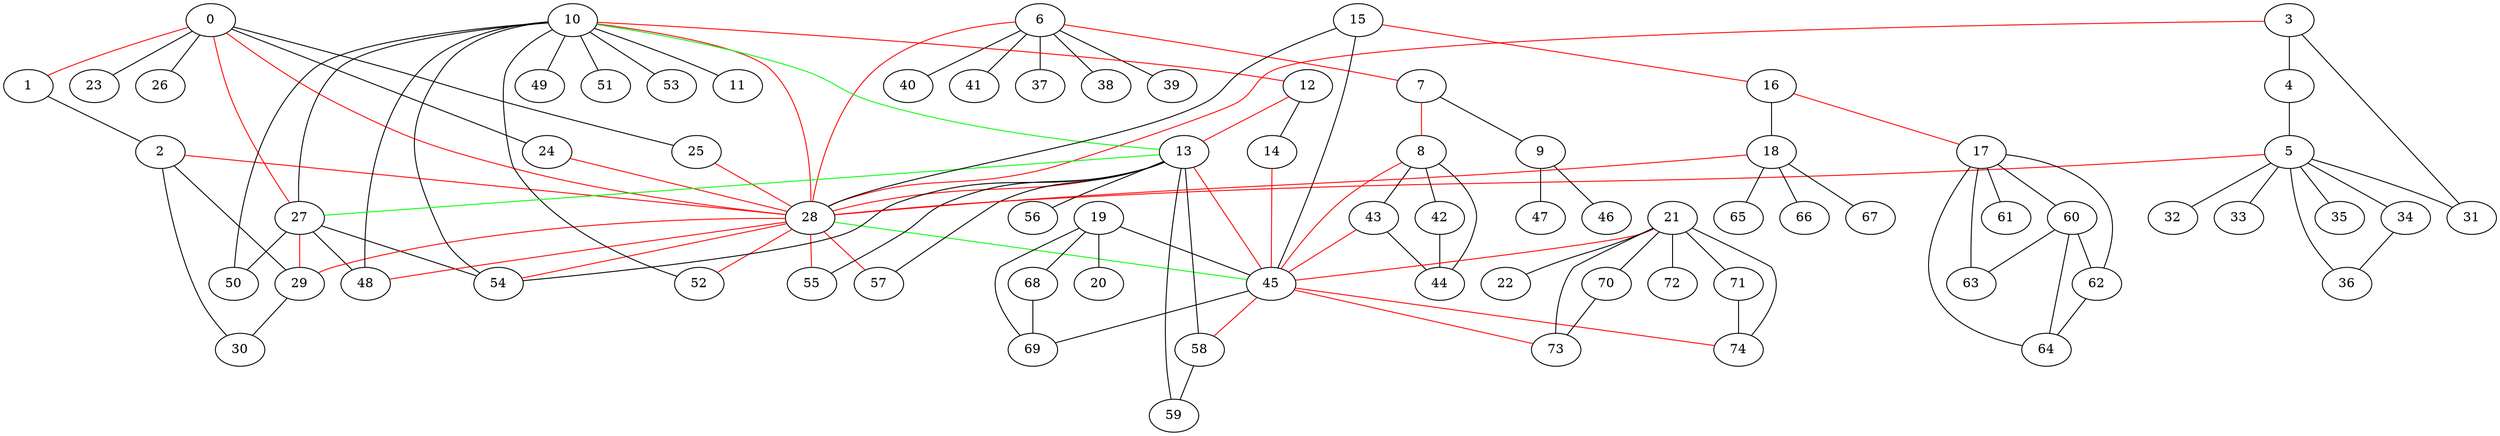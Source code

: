 graph {
	0 -- 1 [color=red]
	0 -- 23
	0 -- 24
	0 -- 25
	0 -- 26
	0 -- 27 [color=red]
	0 -- 28 [color=red]
	1 -- 2
	2 -- 28 [color=red]
	2 -- 29
	2 -- 30
	3 -- 4
	3 -- 28 [color=red]
	3 -- 31
	4 -- 5
	5 -- 28 [color=red]
	5 -- 31
	5 -- 32
	5 -- 33
	5 -- 34
	5 -- 35
	5 -- 36
	6 -- 7 [color=red]
	6 -- 28 [color=red]
	6 -- 37
	6 -- 38
	6 -- 39
	6 -- 40
	6 -- 41
	7 -- 8 [color=red]
	7 -- 9
	8 -- 42
	8 -- 43
	8 -- 44
	8 -- 45 [color=red]
	9 -- 46
	9 -- 47
	10 -- 11
	10 -- 12 [color=red]
	10 -- 27
	10 -- 28 [color=red]
	10 -- 48
	10 -- 49
	10 -- 50
	10 -- 51
	10 -- 52
	10 -- 53
	10 -- 54
	12 -- 13 [color=red]
	12 -- 14
	13 -- 28 [color=red]
	13 -- 45 [color=red]
	13 -- 54
	13 -- 55
	13 -- 56
	13 -- 57
	13 -- 58
	13 -- 59
	14 -- 45 [color=red]
	15 -- 16 [color=red]
	15 -- 28
	15 -- 45
	16 -- 17 [color=red]
	16 -- 18
	17 -- 60
	17 -- 61
	17 -- 62
	17 -- 63
	17 -- 64
	18 -- 28 [color=red]
	18 -- 65
	18 -- 66
	18 -- 67
	19 -- 20
	19 -- 45
	19 -- 68
	19 -- 69
	21 -- 22
	21 -- 45 [color=red]
	21 -- 70
	21 -- 71
	21 -- 72
	21 -- 73
	21 -- 74
	24 -- 28 [color=red]
	25 -- 28 [color=red]
	27 -- 29 [color=red]
	27 -- 48
	27 -- 50
	27 -- 54
	28 -- 29 [color=red]
	28 -- 48 [color=red]
	28 -- 52 [color=red]
	28 -- 54 [color=red]
	28 -- 55 [color=red]
	28 -- 57 [color=red]
	29 -- 30
	34 -- 36
	42 -- 44
	43 -- 44
	43 -- 45 [color=red]
	45 -- 58 [color=red]
	45 -- 69
	45 -- 73 [color=red]
	45 -- 74 [color=red]
	58 -- 59
	60 -- 62
	60 -- 63
	60 -- 64
	62 -- 64
	68 -- 69
	70 -- 73
	71 -- 74
	10 -- 13 [color=green]
	13 -- 27 [color=green]
	28 -- 45 [color=green]
}
